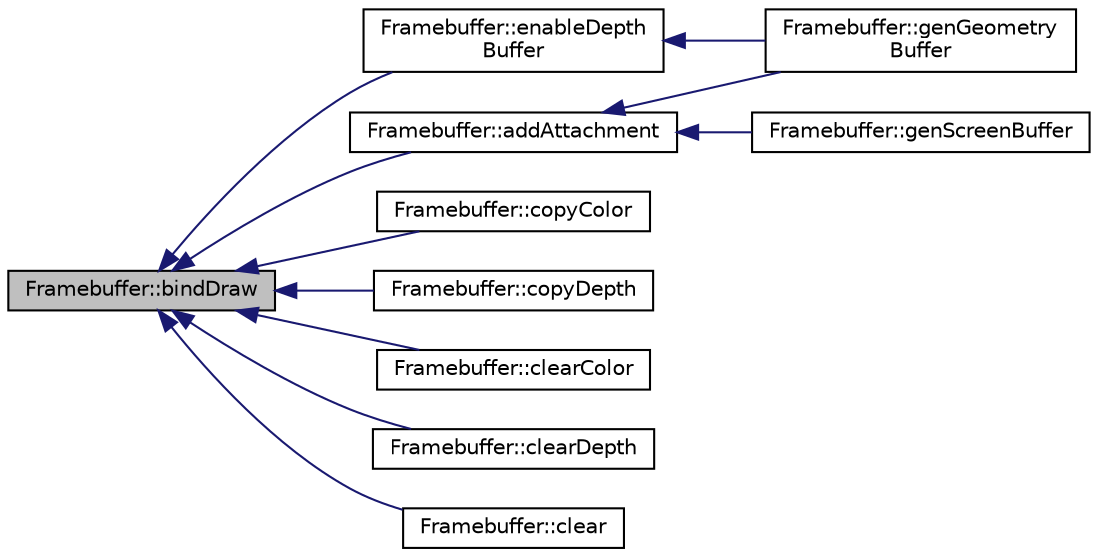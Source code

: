 digraph "Framebuffer::bindDraw"
{
  edge [fontname="Helvetica",fontsize="10",labelfontname="Helvetica",labelfontsize="10"];
  node [fontname="Helvetica",fontsize="10",shape=record];
  rankdir="LR";
  Node1 [label="Framebuffer::bindDraw",height=0.2,width=0.4,color="black", fillcolor="grey75", style="filled", fontcolor="black"];
  Node1 -> Node2 [dir="back",color="midnightblue",fontsize="10",style="solid",fontname="Helvetica"];
  Node2 [label="Framebuffer::addAttachment",height=0.2,width=0.4,color="black", fillcolor="white", style="filled",URL="$class_framebuffer.html#a167694f148f4de766971234389f04b8a"];
  Node2 -> Node3 [dir="back",color="midnightblue",fontsize="10",style="solid",fontname="Helvetica"];
  Node3 [label="Framebuffer::genGeometry\lBuffer",height=0.2,width=0.4,color="black", fillcolor="white", style="filled",URL="$class_framebuffer.html#add4c1f7b2a3eb1eb007c297b0ac0d88d"];
  Node2 -> Node4 [dir="back",color="midnightblue",fontsize="10",style="solid",fontname="Helvetica"];
  Node4 [label="Framebuffer::genScreenBuffer",height=0.2,width=0.4,color="black", fillcolor="white", style="filled",URL="$class_framebuffer.html#a6df15a90817f9f0b364d8a9c2050f481"];
  Node1 -> Node5 [dir="back",color="midnightblue",fontsize="10",style="solid",fontname="Helvetica"];
  Node5 [label="Framebuffer::enableDepth\lBuffer",height=0.2,width=0.4,color="black", fillcolor="white", style="filled",URL="$class_framebuffer.html#a1cc8b67cd13927bfb88b52fe5886d580"];
  Node5 -> Node3 [dir="back",color="midnightblue",fontsize="10",style="solid",fontname="Helvetica"];
  Node1 -> Node6 [dir="back",color="midnightblue",fontsize="10",style="solid",fontname="Helvetica"];
  Node6 [label="Framebuffer::copyColor",height=0.2,width=0.4,color="black", fillcolor="white", style="filled",URL="$class_framebuffer.html#a2182f6f6c725b0efa128a6b5775241e8"];
  Node1 -> Node7 [dir="back",color="midnightblue",fontsize="10",style="solid",fontname="Helvetica"];
  Node7 [label="Framebuffer::copyDepth",height=0.2,width=0.4,color="black", fillcolor="white", style="filled",URL="$class_framebuffer.html#a3fdff897f598d2c659e251de3c8325da"];
  Node1 -> Node8 [dir="back",color="midnightblue",fontsize="10",style="solid",fontname="Helvetica"];
  Node8 [label="Framebuffer::clearColor",height=0.2,width=0.4,color="black", fillcolor="white", style="filled",URL="$class_framebuffer.html#a54aeea0a6f75c104fd974b0743cac55c"];
  Node1 -> Node9 [dir="back",color="midnightblue",fontsize="10",style="solid",fontname="Helvetica"];
  Node9 [label="Framebuffer::clearDepth",height=0.2,width=0.4,color="black", fillcolor="white", style="filled",URL="$class_framebuffer.html#a01944581e97067094ae7902c43da45ee"];
  Node1 -> Node10 [dir="back",color="midnightblue",fontsize="10",style="solid",fontname="Helvetica"];
  Node10 [label="Framebuffer::clear",height=0.2,width=0.4,color="black", fillcolor="white", style="filled",URL="$class_framebuffer.html#a29f3edfceab261b122f09a8a1b067b41"];
}
